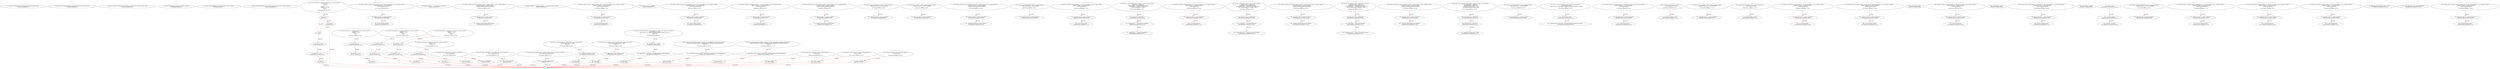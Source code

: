 digraph  {
13 [code="function transfer(address to, uint256 value) external returns (bool);", label="2_ function transfer(address to, uint256 value) external returns (bool);\n13-function_definition-3-3", method="transfer(address to,uint256 value)", type_label=function_definition];
28 [code="function approve(address spender, uint256 value) external returns (bool);", label="3_ function approve(address spender, uint256 value) external returns (bool);\n28-function_definition-4-4", method="approve(address spender,uint256 value)", type_label=function_definition];
43 [code="function transferFrom(address from, address to, uint256 value) external returns (bool);", label="4_ function transferFrom(address from, address to, uint256 value) external returns (bool);\n43-function_definition-5-5", method="transferFrom(address from,address to,uint256 value)", type_label=function_definition];
62 [code="function totalSupply() external view returns (uint256);", label="5_ function totalSupply() external view returns (uint256);\n62-function_definition-6-6", method="totalSupply()", type_label=function_definition];
70 [code="function balanceOf(address who) external view returns (uint256);", label="6_ function balanceOf(address who) external view returns (uint256);\n70-function_definition-7-7", method="balanceOf(address who)", type_label=function_definition];
82 [code="function allowance(address owner, address spender) external view returns (uint256);", label="7_ function allowance(address owner, address spender) external view returns (uint256);\n82-function_definition-8-8", method="allowance(address owner,address spender)", type_label=function_definition];
133 [code="function mul(uint256 a, uint256 b) internal pure returns (uint256) {\n        if (a == 0) {\n            return 0;\n        }\n        uint256 c = a * b;\n        require(c / a == b);\n        return c;\n    }", label="13_ function mul(uint256 a, uint256 b) internal pure returns (uint256) {\n        if (a == 0) {\n            return 0;\n        }\n        uint256 c = a * b;\n        require(c / a == b);\n        return c;\n    }\n133-function_definition-14-21", method="mul(uint256 a,uint256 b)", type_label=function_definition];
150 [code="if (a == 0) {\n            return 0;\n        }", label="14_ if_a == 0\n150-if-15-17", method="mul(uint256 a,uint256 b)", type_label=if];
1917 [code="if (a == 0) {\n            return 0;\n        }", label="14_ end_if", method="mul(uint256 a,uint256 b)", type_label=end_if];
155 [code="return 0;", label="15_ return 0;\n155-return-16-16", method="mul(uint256 a,uint256 b)", type_label=return];
157 [code="uint256 c = a * b;", label="17_ uint256 c = a * b;\n157-new_variable-18-18", method="mul(uint256 a,uint256 b)", type_label=new_variable];
165 [code="require(c / a == b);", label="18_ require(c / a == b);\n165-expression_statement-19-19", method="mul(uint256 a,uint256 b)", type_label=expression_statement];
174 [code="return c;", label="19_ return c;\n174-return-20-20", method="mul(uint256 a,uint256 b)", type_label=return];
176 [code="function div(uint256 a, uint256 b) internal pure returns (uint256) {\n        require(b > 0);\n        uint256 c = a / b;\n        return c;\n    }", label="21_ function div(uint256 a, uint256 b) internal pure returns (uint256) {\n        require(b > 0);\n        uint256 c = a / b;\n        return c;\n    }\n176-function_definition-22-26", method="div(uint256 a,uint256 b)", type_label=function_definition];
193 [code="require(b > 0);", label="22_ require(b > 0);\n193-expression_statement-23-23", method="div(uint256 a,uint256 b)", type_label=expression_statement];
200 [code="uint256 c = a / b;", label="23_ uint256 c = a / b;\n200-new_variable-24-24", method="div(uint256 a,uint256 b)", type_label=new_variable];
208 [code="return c;", label="24_ return c;\n208-return-25-25", method="div(uint256 a,uint256 b)", type_label=return];
210 [code="function sub(uint256 a, uint256 b) internal pure returns (uint256) {\n        require(b <= a);\n        uint256 c = a - b;\n        return c;\n    }", label="26_ function sub(uint256 a, uint256 b) internal pure returns (uint256) {\n        require(b <= a);\n        uint256 c = a - b;\n        return c;\n    }\n210-function_definition-27-31", method="sub(uint256 a,uint256 b)", type_label=function_definition];
227 [code="require(b <= a);", label="27_ require(b <= a);\n227-expression_statement-28-28", method="sub(uint256 a,uint256 b)", type_label=expression_statement];
234 [code="uint256 c = a - b;", label="28_ uint256 c = a - b;\n234-new_variable-29-29", method="sub(uint256 a,uint256 b)", type_label=new_variable];
242 [code="return c;", label="29_ return c;\n242-return-30-30", method="sub(uint256 a,uint256 b)", type_label=return];
244 [code="function add(uint256 a, uint256 b) internal pure returns (uint256) {\n        uint256 c = a + b;\n        require(c >= a);\n        return c;\n    }", label="31_ function add(uint256 a, uint256 b) internal pure returns (uint256) {\n        uint256 c = a + b;\n        require(c >= a);\n        return c;\n    }\n244-function_definition-32-36", method="add(uint256 a,uint256 b)", type_label=function_definition];
261 [code="uint256 c = a + b;", label="32_ uint256 c = a + b;\n261-new_variable-33-33", method="add(uint256 a,uint256 b)", type_label=new_variable];
269 [code="require(c >= a);", label="33_ require(c >= a);\n269-expression_statement-34-34", method="add(uint256 a,uint256 b)", type_label=expression_statement];
276 [code="return c;", label="34_ return c;\n276-return-35-35", method="add(uint256 a,uint256 b)", type_label=return];
278 [code="function mod(uint256 a, uint256 b) internal pure returns (uint256) {\n        require(b != 0);\n        return a % b;\n    }", label="36_ function mod(uint256 a, uint256 b) internal pure returns (uint256) {\n        require(b != 0);\n        return a % b;\n    }\n278-function_definition-37-40", method="mod(uint256 a,uint256 b)", type_label=function_definition];
295 [code="require(b != 0);", label="37_ require(b != 0);\n295-expression_statement-38-38", method="mod(uint256 a,uint256 b)", type_label=expression_statement];
302 [code="return a % b;", label="38_ return a % b;\n302-return-39-39", method="mod(uint256 a,uint256 b)", type_label=return];
321 [code="function sendto_txorigin1(address payable receiver, uint amount,address owner_txorigin1) public {\n	require (tx.origin == owner_txorigin1);\n	receiver.transfer(amount);\n}", label="44_ function sendto_txorigin1(address payable receiver, uint amount,address owner_txorigin1) public {\n	require (tx.origin == owner_txorigin1);\n	receiver.transfer(amount);\n}\n321-function_definition-45-48", method="sendto_txorigin1(address payable receiver,uint amount,address owner_txorigin1)", type_label=function_definition];
337 [code="require (tx.origin == owner_txorigin1);", label="45_ require (tx.origin == owner_txorigin1);\n337-expression_statement-46-46", method="sendto_txorigin1(address payable receiver,uint amount,address owner_txorigin1)", type_label=expression_statement];
346 [code="receiver.transfer(amount);", label="46_ receiver.transfer(amount);\n346-expression_statement-47-47", method="sendto_txorigin1(address payable receiver,uint amount,address owner_txorigin1)", type_label=expression_statement];
353 [code="mapping (address => uint256) private _balances;", label="48_ mapping (address => uint256) private _balances;\n353-new_variable-49-49", method="", type_label=new_variable];
360 [code="function withdrawAll_txorigin2(address payable _recipient,address owner_txorigin2) public {\n        require(tx.origin == owner_txorigin2);\n        _recipient.transfer(address(this).balance);\n    }", label="49_ function withdrawAll_txorigin2(address payable _recipient,address owner_txorigin2) public {\n        require(tx.origin == owner_txorigin2);\n        _recipient.transfer(address(this).balance);\n    }\n360-function_definition-50-53", method="withdrawAll_txorigin2(address payable _recipient,address owner_txorigin2)", type_label=function_definition];
372 [code="require(tx.origin == owner_txorigin2);", label="50_ require(tx.origin == owner_txorigin2);\n372-expression_statement-51-51", method="withdrawAll_txorigin2(address payable _recipient,address owner_txorigin2)", type_label=expression_statement];
381 [code="_recipient.transfer(address(this).balance);", label="51_ _recipient.transfer(address(this).balance);\n381-expression_statement-52-52", method="withdrawAll_txorigin2(address payable _recipient,address owner_txorigin2)", type_label=expression_statement];
392 [code="mapping (address => mapping (address => uint256)) private _allowed;", label="53_ mapping (address => mapping (address => uint256)) private _allowed;\n392-new_variable-54-54", method="", type_label=new_variable];
401 [code="function sendto_txorigin17(address payable receiver, uint amount,address owner_txorigin17) public {\n	require (tx.origin == owner_txorigin17);\n	receiver.transfer(amount);\n}", label="54_ function sendto_txorigin17(address payable receiver, uint amount,address owner_txorigin17) public {\n	require (tx.origin == owner_txorigin17);\n	receiver.transfer(amount);\n}\n401-function_definition-55-58", method="sendto_txorigin17(address payable receiver,uint amount,address owner_txorigin17)", type_label=function_definition];
417 [code="require (tx.origin == owner_txorigin17);", label="55_ require (tx.origin == owner_txorigin17);\n417-expression_statement-56-56", method="sendto_txorigin17(address payable receiver,uint amount,address owner_txorigin17)", type_label=expression_statement];
426 [code="receiver.transfer(amount);", label="56_ receiver.transfer(amount);\n426-expression_statement-57-57", method="sendto_txorigin17(address payable receiver,uint amount,address owner_txorigin17)", type_label=expression_statement];
433 [code="uint256 private _totalSupply;", label="58_ uint256 private _totalSupply;\n433-new_variable-59-59", method="", type_label=new_variable];
438 [code="function totalSupply() public view returns (uint256) {\n        return _totalSupply;\n    }", label="59_ function totalSupply() public view returns (uint256) {\n        return _totalSupply;\n    }\n438-function_definition-60-62", method="totalSupply()", type_label=function_definition];
447 [code="return _totalSupply;", label="60_ return _totalSupply;\n447-return-61-61", method="totalSupply()", type_label=return];
449 [code="function sendto_txorigin25(address payable receiver, uint amount,address owner_txorigin25) public {\n	require (tx.origin == owner_txorigin25);\n	receiver.transfer(amount);\n}", label="62_ function sendto_txorigin25(address payable receiver, uint amount,address owner_txorigin25) public {\n	require (tx.origin == owner_txorigin25);\n	receiver.transfer(amount);\n}\n449-function_definition-63-66", method="sendto_txorigin25(address payable receiver,uint amount,address owner_txorigin25)", type_label=function_definition];
465 [code="require (tx.origin == owner_txorigin25);", label="63_ require (tx.origin == owner_txorigin25);\n465-expression_statement-64-64", method="sendto_txorigin25(address payable receiver,uint amount,address owner_txorigin25)", type_label=expression_statement];
474 [code="receiver.transfer(amount);", label="64_ receiver.transfer(amount);\n474-expression_statement-65-65", method="sendto_txorigin25(address payable receiver,uint amount,address owner_txorigin25)", type_label=expression_statement];
481 [code="function balanceOf(address owner) public view returns (uint256) {\n        return _balances[owner];\n    }", label="66_ function balanceOf(address owner) public view returns (uint256) {\n        return _balances[owner];\n    }\n481-function_definition-67-69", method="balanceOf(address owner)", type_label=function_definition];
494 [code="return _balances[owner];", label="67_ return _balances[owner];\n494-return-68-68", method="balanceOf(address owner)", type_label=return];
498 [code="function transferTo_txorigin19(address to, uint amount,address owner_txorigin19) public {\n  require(tx.origin == owner_txorigin19);\n  to.call.value(amount);\n}", label="69_ function transferTo_txorigin19(address to, uint amount,address owner_txorigin19) public {\n  require(tx.origin == owner_txorigin19);\n  to.call.value(amount);\n}\n498-function_definition-70-73", method="transferTo_txorigin19(address to,uint amount,address owner_txorigin19)", type_label=function_definition];
514 [code="require(tx.origin == owner_txorigin19);", label="70_ require(tx.origin == owner_txorigin19);\n514-expression_statement-71-71", method="transferTo_txorigin19(address to,uint amount,address owner_txorigin19)", type_label=expression_statement];
523 [code="to.call.value(amount);", label="71_ to.call.value(amount);\n523-expression_statement-72-72", method="transferTo_txorigin19(address to,uint amount,address owner_txorigin19)", type_label=expression_statement];
532 [code="function allowance(address owner, address spender) public view returns (uint256) {\n        return _allowed[owner][spender];\n    }", label="73_ function allowance(address owner, address spender) public view returns (uint256) {\n        return _allowed[owner][spender];\n    }\n532-function_definition-74-76", method="allowance(address owner,address spender)", type_label=function_definition];
549 [code="return _allowed[owner][spender];", label="74_ return _allowed[owner][spender];\n549-return-75-75", method="allowance(address owner,address spender)", type_label=return];
555 [code="function withdrawAll_txorigin26(address payable _recipient,address owner_txorigin26) public {\n        require(tx.origin == owner_txorigin26);\n        _recipient.transfer(address(this).balance);\n    }", label="76_ function withdrawAll_txorigin26(address payable _recipient,address owner_txorigin26) public {\n        require(tx.origin == owner_txorigin26);\n        _recipient.transfer(address(this).balance);\n    }\n555-function_definition-77-80", method="withdrawAll_txorigin26(address payable _recipient,address owner_txorigin26)", type_label=function_definition];
567 [code="require(tx.origin == owner_txorigin26);", label="77_ require(tx.origin == owner_txorigin26);\n567-expression_statement-78-78", method="withdrawAll_txorigin26(address payable _recipient,address owner_txorigin26)", type_label=expression_statement];
576 [code="_recipient.transfer(address(this).balance);", label="78_ _recipient.transfer(address(this).balance);\n576-expression_statement-79-79", method="withdrawAll_txorigin26(address payable _recipient,address owner_txorigin26)", type_label=expression_statement];
587 [code="function transfer(address to, uint256 value) public returns (bool) {\n        _transfer(msg.sender, to, value);\n        return true;\n    }", label="80_ function transfer(address to, uint256 value) public returns (bool) {\n        _transfer(msg.sender, to, value);\n        return true;\n    }\n587-function_definition-81-84", method="transfer(address to,uint256 value)", type_label=function_definition];
603 [code="_transfer(msg.sender, to, value);", label="81_ _transfer(msg.sender, to, value);\n603-expression_statement-82-82", method="transfer(address to,uint256 value)", type_label=expression_statement];
614 [code="return true;", label="82_ return true;\n614-return-83-83", method="transfer(address to,uint256 value)", type_label=return];
617 [code="function bug_txorigin20(address owner_txorigin20) public{\n        require(tx.origin == owner_txorigin20);\n    }", label="84_ function bug_txorigin20(address owner_txorigin20) public{\n        require(tx.origin == owner_txorigin20);\n    }\n617-function_definition-85-87", method="bug_txorigin20(address owner_txorigin20)", type_label=function_definition];
625 [code="require(tx.origin == owner_txorigin20);", label="85_ require(tx.origin == owner_txorigin20);\n625-expression_statement-86-86", method="bug_txorigin20(address owner_txorigin20)", type_label=expression_statement];
634 [code="function approve(address spender, uint256 value) public returns (bool) {\n        _approve(msg.sender, spender, value);\n        return true;\n    }", label="87_ function approve(address spender, uint256 value) public returns (bool) {\n        _approve(msg.sender, spender, value);\n        return true;\n    }\n634-function_definition-88-91", method="approve(address spender,uint256 value)", type_label=function_definition];
650 [code="_approve(msg.sender, spender, value);", label="88_ _approve(msg.sender, spender, value);\n650-expression_statement-89-89", method="approve(address spender,uint256 value)", type_label=expression_statement];
661 [code="return true;", label="89_ return true;\n661-return-90-90", method="approve(address spender,uint256 value)", type_label=return];
664 [code="function bug_txorigin32(  address owner_txorigin32) public{\n        require(tx.origin == owner_txorigin32);\n    }", label="91_ function bug_txorigin32(  address owner_txorigin32) public{\n        require(tx.origin == owner_txorigin32);\n    }\n664-function_definition-92-94", method="bug_txorigin32(address owner_txorigin32)", type_label=function_definition];
672 [code="require(tx.origin == owner_txorigin32);", label="92_ require(tx.origin == owner_txorigin32);\n672-expression_statement-93-93", method="bug_txorigin32(address owner_txorigin32)", type_label=expression_statement];
681 [code="function transferFrom(address from, address to, uint256 value) public returns (bool) {\n        _transfer(from, to, value);\n        _approve(from, msg.sender, _allowed[from][msg.sender].sub(value));\n        return true;\n    }", label="94_ function transferFrom(address from, address to, uint256 value) public returns (bool) {\n        _transfer(from, to, value);\n        _approve(from, msg.sender, _allowed[from][msg.sender].sub(value));\n        return true;\n    }\n681-function_definition-95-99", method="transferFrom(address from,address to,uint256 value)", type_label=function_definition];
701 [code="_transfer(from, to, value);", label="95_ _transfer(from, to, value);\n701-expression_statement-96-96", method="transferFrom(address from,address to,uint256 value)", type_label=expression_statement];
710 [code="_approve(from, msg.sender, _allowed[from][msg.sender].sub(value));", label="96_ _approve(from, msg.sender, _allowed[from][msg.sender].sub(value));\n710-expression_statement-97-97", method="transferFrom(address from,address to,uint256 value)", type_label=expression_statement];
732 [code="return true;", label="97_ return true;\n732-return-98-98", method="transferFrom(address from,address to,uint256 value)", type_label=return];
735 [code="function withdrawAll_txorigin38(address payable _recipient,address owner_txorigin38) public {\n        require(tx.origin == owner_txorigin38);\n        _recipient.transfer(address(this).balance);\n    }", label="99_ function withdrawAll_txorigin38(address payable _recipient,address owner_txorigin38) public {\n        require(tx.origin == owner_txorigin38);\n        _recipient.transfer(address(this).balance);\n    }\n735-function_definition-100-103", method="withdrawAll_txorigin38(address payable _recipient,address owner_txorigin38)", type_label=function_definition];
747 [code="require(tx.origin == owner_txorigin38);", label="100_ require(tx.origin == owner_txorigin38);\n747-expression_statement-101-101", method="withdrawAll_txorigin38(address payable _recipient,address owner_txorigin38)", type_label=expression_statement];
756 [code="_recipient.transfer(address(this).balance);", label="101_ _recipient.transfer(address(this).balance);\n756-expression_statement-102-102", method="withdrawAll_txorigin38(address payable _recipient,address owner_txorigin38)", type_label=expression_statement];
767 [code="function increaseAllowance(address spender, uint256 addedValue) public returns (bool) {\n        _approve(msg.sender, spender, _allowed[msg.sender][spender].add(addedValue));\n        return true;\n    }", label="103_ function increaseAllowance(address spender, uint256 addedValue) public returns (bool) {\n        _approve(msg.sender, spender, _allowed[msg.sender][spender].add(addedValue));\n        return true;\n    }\n767-function_definition-104-107", method="increaseAllowance(address spender,uint256 addedValue)", type_label=function_definition];
783 [code="_approve(msg.sender, spender, _allowed[msg.sender][spender].add(addedValue));", label="104_ _approve(msg.sender, spender, _allowed[msg.sender][spender].add(addedValue));\n783-expression_statement-105-105", method="increaseAllowance(address spender,uint256 addedValue)", type_label=expression_statement];
805 [code="return true;", label="105_ return true;\n805-return-106-106", method="increaseAllowance(address spender,uint256 addedValue)", type_label=return];
808 [code="function bug_txorigin4(address owner_txorigin4) public{\n        require(tx.origin == owner_txorigin4);\n    }", label="107_ function bug_txorigin4(address owner_txorigin4) public{\n        require(tx.origin == owner_txorigin4);\n    }\n808-function_definition-108-110", method="bug_txorigin4(address owner_txorigin4)", type_label=function_definition];
816 [code="require(tx.origin == owner_txorigin4);", label="108_ require(tx.origin == owner_txorigin4);\n816-expression_statement-109-109", method="bug_txorigin4(address owner_txorigin4)", type_label=expression_statement];
825 [code="function decreaseAllowance(address spender, uint256 subtractedValue) public returns (bool) {\n        _approve(msg.sender, spender, _allowed[msg.sender][spender].sub(subtractedValue));\n        return true;\n    }", label="110_ function decreaseAllowance(address spender, uint256 subtractedValue) public returns (bool) {\n        _approve(msg.sender, spender, _allowed[msg.sender][spender].sub(subtractedValue));\n        return true;\n    }\n825-function_definition-111-114", method="decreaseAllowance(address spender,uint256 subtractedValue)", type_label=function_definition];
841 [code="_approve(msg.sender, spender, _allowed[msg.sender][spender].sub(subtractedValue));", label="111_ _approve(msg.sender, spender, _allowed[msg.sender][spender].sub(subtractedValue));\n841-expression_statement-112-112", method="decreaseAllowance(address spender,uint256 subtractedValue)", type_label=expression_statement];
863 [code="return true;", label="112_ return true;\n863-return-113-113", method="decreaseAllowance(address spender,uint256 subtractedValue)", type_label=return];
866 [code="function transferTo_txorigin7(address to, uint amount,address owner_txorigin7) public {\n  require(tx.origin == owner_txorigin7);\n  to.call.value(amount);\n}", label="114_ function transferTo_txorigin7(address to, uint amount,address owner_txorigin7) public {\n  require(tx.origin == owner_txorigin7);\n  to.call.value(amount);\n}\n866-function_definition-115-118", method="transferTo_txorigin7(address to,uint amount,address owner_txorigin7)", type_label=function_definition];
882 [code="require(tx.origin == owner_txorigin7);", label="115_ require(tx.origin == owner_txorigin7);\n882-expression_statement-116-116", method="transferTo_txorigin7(address to,uint amount,address owner_txorigin7)", type_label=expression_statement];
891 [code="to.call.value(amount);", label="116_ to.call.value(amount);\n891-expression_statement-117-117", method="transferTo_txorigin7(address to,uint amount,address owner_txorigin7)", type_label=expression_statement];
900 [code="function _transfer(address from, address to, uint256 value) internal {\n        require(to != address(0));\n        _balances[from] = _balances[from].sub(value);\n        _balances[to] = _balances[to].add(value);\n        emit Transfer(from, to, value);\n    }", label="118_ function _transfer(address from, address to, uint256 value) internal {\n        require(to != address(0));\n        _balances[from] = _balances[from].sub(value);\n        _balances[to] = _balances[to].add(value);\n        emit Transfer(from, to, value);\n    }\n900-function_definition-119-124", method="_transfer(address from,address to,uint256 value)", type_label=function_definition];
916 [code="require(to != address(0));", label="119_ require(to != address(0));\n916-expression_statement-120-120", method="_transfer(address from,address to,uint256 value)", type_label=expression_statement];
925 [code="_balances[from] = _balances[from].sub(value);", label="120_ _balances[from] = _balances[from].sub(value);\n925-expression_statement-121-121", method="_transfer(address from,address to,uint256 value)", type_label=expression_statement];
938 [code="_balances[to] = _balances[to].add(value);", label="121_ _balances[to] = _balances[to].add(value);\n938-expression_statement-122-122", method="_transfer(address from,address to,uint256 value)", type_label=expression_statement];
959 [code="function transferTo_txorigin23(address to, uint amount,address owner_txorigin23) public {\n  require(tx.origin == owner_txorigin23);\n  to.call.value(amount);\n}", label="124_ function transferTo_txorigin23(address to, uint amount,address owner_txorigin23) public {\n  require(tx.origin == owner_txorigin23);\n  to.call.value(amount);\n}\n959-function_definition-125-128", method="transferTo_txorigin23(address to,uint amount,address owner_txorigin23)", type_label=function_definition];
975 [code="require(tx.origin == owner_txorigin23);", label="125_ require(tx.origin == owner_txorigin23);\n975-expression_statement-126-126", method="transferTo_txorigin23(address to,uint amount,address owner_txorigin23)", type_label=expression_statement];
984 [code="to.call.value(amount);", label="126_ to.call.value(amount);\n984-expression_statement-127-127", method="transferTo_txorigin23(address to,uint amount,address owner_txorigin23)", type_label=expression_statement];
993 [code="function _mint(address account, uint256 value) internal {\n        require(account != address(0));\n        _totalSupply = _totalSupply.add(value);\n        _balances[account] = _balances[account].add(value);\n        emit Transfer(address(0), account, value);\n    }", label="128_ function _mint(address account, uint256 value) internal {\n        require(account != address(0));\n        _totalSupply = _totalSupply.add(value);\n        _balances[account] = _balances[account].add(value);\n        emit Transfer(address(0), account, value);\n    }\n993-function_definition-129-134", method="_mint(address account,uint256 value)", type_label=function_definition];
1005 [code="require(account != address(0));", label="129_ require(account != address(0));\n1005-expression_statement-130-130", method="_mint(address account,uint256 value)", type_label=expression_statement];
1014 [code="_totalSupply = _totalSupply.add(value);", label="130_ _totalSupply = _totalSupply.add(value);\n1014-expression_statement-131-131", method="_mint(address account,uint256 value)", type_label=expression_statement];
1023 [code="_balances[account] = _balances[account].add(value);", label="131_ _balances[account] = _balances[account].add(value);\n1023-expression_statement-132-132", method="_mint(address account,uint256 value)", type_label=expression_statement];
1046 [code="function withdrawAll_txorigin14(address payable _recipient,address owner_txorigin14) public {\n        require(tx.origin == owner_txorigin14);\n        _recipient.transfer(address(this).balance);\n    }", label="134_ function withdrawAll_txorigin14(address payable _recipient,address owner_txorigin14) public {\n        require(tx.origin == owner_txorigin14);\n        _recipient.transfer(address(this).balance);\n    }\n1046-function_definition-135-138", method="withdrawAll_txorigin14(address payable _recipient,address owner_txorigin14)", type_label=function_definition];
1058 [code="require(tx.origin == owner_txorigin14);", label="135_ require(tx.origin == owner_txorigin14);\n1058-expression_statement-136-136", method="withdrawAll_txorigin14(address payable _recipient,address owner_txorigin14)", type_label=expression_statement];
1067 [code="_recipient.transfer(address(this).balance);", label="136_ _recipient.transfer(address(this).balance);\n1067-expression_statement-137-137", method="withdrawAll_txorigin14(address payable _recipient,address owner_txorigin14)", type_label=expression_statement];
1078 [code="function _burn(address account, uint256 value) internal {\n        require(account != address(0));\n        _totalSupply = _totalSupply.sub(value);\n        _balances[account] = _balances[account].sub(value);\n        emit Transfer(account, address(0), value);\n    }", label="138_ function _burn(address account, uint256 value) internal {\n        require(account != address(0));\n        _totalSupply = _totalSupply.sub(value);\n        _balances[account] = _balances[account].sub(value);\n        emit Transfer(account, address(0), value);\n    }\n1078-function_definition-139-144", method="_burn(address account,uint256 value)", type_label=function_definition];
1090 [code="require(account != address(0));", label="139_ require(account != address(0));\n1090-expression_statement-140-140", method="_burn(address account,uint256 value)", type_label=expression_statement];
1099 [code="_totalSupply = _totalSupply.sub(value);", label="140_ _totalSupply = _totalSupply.sub(value);\n1099-expression_statement-141-141", method="_burn(address account,uint256 value)", type_label=expression_statement];
1108 [code="_balances[account] = _balances[account].sub(value);", label="141_ _balances[account] = _balances[account].sub(value);\n1108-expression_statement-142-142", method="_burn(address account,uint256 value)", type_label=expression_statement];
1131 [code="function withdrawAll_txorigin30(address payable _recipient,address owner_txorigin30) public {\n        require(tx.origin == owner_txorigin30);\n        _recipient.transfer(address(this).balance);\n    }", label="144_ function withdrawAll_txorigin30(address payable _recipient,address owner_txorigin30) public {\n        require(tx.origin == owner_txorigin30);\n        _recipient.transfer(address(this).balance);\n    }\n1131-function_definition-145-148", method="withdrawAll_txorigin30(address payable _recipient,address owner_txorigin30)", type_label=function_definition];
1143 [code="require(tx.origin == owner_txorigin30);", label="145_ require(tx.origin == owner_txorigin30);\n1143-expression_statement-146-146", method="withdrawAll_txorigin30(address payable _recipient,address owner_txorigin30)", type_label=expression_statement];
1152 [code="_recipient.transfer(address(this).balance);", label="146_ _recipient.transfer(address(this).balance);\n1152-expression_statement-147-147", method="withdrawAll_txorigin30(address payable _recipient,address owner_txorigin30)", type_label=expression_statement];
1163 [code="function _approve(address owner, address spender, uint256 value) internal {\n        require(spender != address(0));\n        require(owner != address(0));\n        _allowed[owner][spender] = value;\n        emit Approval(owner, spender, value);\n    }", label="148_ function _approve(address owner, address spender, uint256 value) internal {\n        require(spender != address(0));\n        require(owner != address(0));\n        _allowed[owner][spender] = value;\n        emit Approval(owner, spender, value);\n    }\n1163-function_definition-149-154", method="_approve(address owner,address spender,uint256 value)", type_label=function_definition];
1179 [code="require(spender != address(0));", label="149_ require(spender != address(0));\n1179-expression_statement-150-150", method="_approve(address owner,address spender,uint256 value)", type_label=expression_statement];
1188 [code="require(owner != address(0));", label="150_ require(owner != address(0));\n1188-expression_statement-151-151", method="_approve(address owner,address spender,uint256 value)", type_label=expression_statement];
1197 [code="_allowed[owner][spender] = value;", label="151_ _allowed[owner][spender] = value;\n1197-expression_statement-152-152", method="_approve(address owner,address spender,uint256 value)", type_label=expression_statement];
1213 [code="function bug_txorigin8(address owner_txorigin8) public{\n        require(tx.origin == owner_txorigin8);\n    }", label="154_ function bug_txorigin8(address owner_txorigin8) public{\n        require(tx.origin == owner_txorigin8);\n    }\n1213-function_definition-155-157", method="bug_txorigin8(address owner_txorigin8)", type_label=function_definition];
1221 [code="require(tx.origin == owner_txorigin8);", label="155_ require(tx.origin == owner_txorigin8);\n1221-expression_statement-156-156", method="bug_txorigin8(address owner_txorigin8)", type_label=expression_statement];
1230 [code="function _burnFrom(address account, uint256 value) internal {\n        _burn(account, value);\n        _approve(account, msg.sender, _allowed[account][msg.sender].sub(value));\n    }", label="157_ function _burnFrom(address account, uint256 value) internal {\n        _burn(account, value);\n        _approve(account, msg.sender, _allowed[account][msg.sender].sub(value));\n    }\n1230-function_definition-158-161", method="_burnFrom(address account,uint256 value)", type_label=function_definition];
1242 [code="_burn(account, value);", label="158_ _burn(account, value);\n1242-expression_statement-159-159", method="_burnFrom(address account,uint256 value)", type_label=expression_statement];
1249 [code="_approve(account, msg.sender, _allowed[account][msg.sender].sub(value));", label="159_ _approve(account, msg.sender, _allowed[account][msg.sender].sub(value));\n1249-expression_statement-160-160", method="_burnFrom(address account,uint256 value)", type_label=expression_statement];
1271 [code="function transferTo_txorigin39(address to, uint amount,address owner_txorigin39) public {\n  require(tx.origin == owner_txorigin39);\n  to.call.value(amount);\n}", label="161_ function transferTo_txorigin39(address to, uint amount,address owner_txorigin39) public {\n  require(tx.origin == owner_txorigin39);\n  to.call.value(amount);\n}\n1271-function_definition-162-165", method="transferTo_txorigin39(address to,uint amount,address owner_txorigin39)", type_label=function_definition];
1287 [code="require(tx.origin == owner_txorigin39);", label="162_ require(tx.origin == owner_txorigin39);\n1287-expression_statement-163-163", method="transferTo_txorigin39(address to,uint amount,address owner_txorigin39)", type_label=expression_statement];
1296 [code="to.call.value(amount);", label="163_ to.call.value(amount);\n1296-expression_statement-164-164", method="transferTo_txorigin39(address to,uint amount,address owner_txorigin39)", type_label=expression_statement];
1315 [code="function burn(uint256 value) public {\n        _burn(msg.sender, value);\n    }", label="168_ function burn(uint256 value) public {\n        _burn(msg.sender, value);\n    }\n1315-function_definition-169-171", method="burn(uint256 value)", type_label=function_definition];
1323 [code="_burn(msg.sender, value);", label="169_ _burn(msg.sender, value);\n1323-expression_statement-170-170", method="burn(uint256 value)", type_label=expression_statement];
1332 [code="function bug_txorigin36(  address owner_txorigin36) public{\n        require(tx.origin == owner_txorigin36);\n    }", label="171_ function bug_txorigin36(  address owner_txorigin36) public{\n        require(tx.origin == owner_txorigin36);\n    }\n1332-function_definition-172-174", method="bug_txorigin36(address owner_txorigin36)", type_label=function_definition];
1340 [code="require(tx.origin == owner_txorigin36);", label="172_ require(tx.origin == owner_txorigin36);\n1340-expression_statement-173-173", method="bug_txorigin36(address owner_txorigin36)", type_label=expression_statement];
1349 [code="function burnFrom(address from, uint256 value) public {\n        _burnFrom(from, value);\n    }", label="174_ function burnFrom(address from, uint256 value) public {\n        _burnFrom(from, value);\n    }\n1349-function_definition-175-177", method="burnFrom(address from,uint256 value)", type_label=function_definition];
1361 [code="_burnFrom(from, value);", label="175_ _burnFrom(from, value);\n1361-expression_statement-176-176", method="burnFrom(address from,uint256 value)", type_label=expression_statement];
1368 [code="function transferTo_txorigin35(address to, uint amount,address owner_txorigin35) public {\n  require(tx.origin == owner_txorigin35);\n  to.call.value(amount);\n}", label="177_ function transferTo_txorigin35(address to, uint amount,address owner_txorigin35) public {\n  require(tx.origin == owner_txorigin35);\n  to.call.value(amount);\n}\n1368-function_definition-178-181", method="transferTo_txorigin35(address to,uint amount,address owner_txorigin35)", type_label=function_definition];
1384 [code="require(tx.origin == owner_txorigin35);", label="178_ require(tx.origin == owner_txorigin35);\n1384-expression_statement-179-179", method="transferTo_txorigin35(address to,uint amount,address owner_txorigin35)", type_label=expression_statement];
1393 [code="to.call.value(amount);", label="179_ to.call.value(amount);\n1393-expression_statement-180-180", method="transferTo_txorigin35(address to,uint amount,address owner_txorigin35)", type_label=expression_statement];
1412 [code="function sendto_txorigin37(address payable receiver, uint amount,address owner_txorigin37) public {\n	require (tx.origin == owner_txorigin37);\n	receiver.transfer(amount);\n}", label="184_ function sendto_txorigin37(address payable receiver, uint amount,address owner_txorigin37) public {\n	require (tx.origin == owner_txorigin37);\n	receiver.transfer(amount);\n}\n1412-function_definition-185-188", method="sendto_txorigin37(address payable receiver,uint amount,address owner_txorigin37)", type_label=function_definition];
1428 [code="require (tx.origin == owner_txorigin37);", label="185_ require (tx.origin == owner_txorigin37);\n1428-expression_statement-186-186", method="sendto_txorigin37(address payable receiver,uint amount,address owner_txorigin37)", type_label=expression_statement];
1437 [code="receiver.transfer(amount);", label="186_ receiver.transfer(amount);\n1437-expression_statement-187-187", method="sendto_txorigin37(address payable receiver,uint amount,address owner_txorigin37)", type_label=expression_statement];
1444 [code="string private _name;", label="188_ string private _name;\n1444-new_variable-189-189", method="", type_label=new_variable];
1449 [code="function transferTo_txorigin3(address to, uint amount,address owner_txorigin3) public {\n  require(tx.origin == owner_txorigin3);\n  to.call.value(amount);\n}", label="189_ function transferTo_txorigin3(address to, uint amount,address owner_txorigin3) public {\n  require(tx.origin == owner_txorigin3);\n  to.call.value(amount);\n}\n1449-function_definition-190-193", method="transferTo_txorigin3(address to,uint amount,address owner_txorigin3)", type_label=function_definition];
1465 [code="require(tx.origin == owner_txorigin3);", label="190_ require(tx.origin == owner_txorigin3);\n1465-expression_statement-191-191", method="transferTo_txorigin3(address to,uint amount,address owner_txorigin3)", type_label=expression_statement];
1474 [code="to.call.value(amount);", label="191_ to.call.value(amount);\n1474-expression_statement-192-192", method="transferTo_txorigin3(address to,uint amount,address owner_txorigin3)", type_label=expression_statement];
1483 [code="string private _symbol;", label="193_ string private _symbol;\n1483-new_variable-194-194", method="", type_label=new_variable];
1488 [code="function sendto_txorigin9(address payable receiver, uint amount,address owner_txorigin9) public {\n	require (tx.origin == owner_txorigin9);\n	receiver.transfer(amount);\n}", label="194_ function sendto_txorigin9(address payable receiver, uint amount,address owner_txorigin9) public {\n	require (tx.origin == owner_txorigin9);\n	receiver.transfer(amount);\n}\n1488-function_definition-195-198", method="sendto_txorigin9(address payable receiver,uint amount,address owner_txorigin9)", type_label=function_definition];
1504 [code="require (tx.origin == owner_txorigin9);", label="195_ require (tx.origin == owner_txorigin9);\n1504-expression_statement-196-196", method="sendto_txorigin9(address payable receiver,uint amount,address owner_txorigin9)", type_label=expression_statement];
1513 [code="receiver.transfer(amount);", label="196_ receiver.transfer(amount);\n1513-expression_statement-197-197", method="sendto_txorigin9(address payable receiver,uint amount,address owner_txorigin9)", type_label=expression_statement];
1520 [code="uint8 private _decimals;", label="198_ uint8 private _decimals;\n1520-new_variable-199-199", method="", type_label=new_variable];
1539 [code="_name = name;", label="200_ _name = name;\n1539-expression_statement-201-201", method="", type_label=expression_statement];
1543 [code="_symbol = symbol;", label="201_ _symbol = symbol;\n1543-expression_statement-202-202", method="", type_label=expression_statement];
1547 [code="_decimals = decimals;", label="202_ _decimals = decimals;\n1547-expression_statement-203-203", method="", type_label=expression_statement];
1551 [code="function bug_txorigin40(address owner_txorigin40) public{\n        require(tx.origin == owner_txorigin40);\n    }", label="204_ function bug_txorigin40(address owner_txorigin40) public{\n        require(tx.origin == owner_txorigin40);\n    }\n1551-function_definition-205-207", method="bug_txorigin40(address owner_txorigin40)", type_label=function_definition];
1559 [code="require(tx.origin == owner_txorigin40);", label="205_ require(tx.origin == owner_txorigin40);\n1559-expression_statement-206-206", method="bug_txorigin40(address owner_txorigin40)", type_label=expression_statement];
1568 [code="function name() public view returns (string memory) {\n        return _name;\n    }", label="207_ function name() public view returns (string memory) {\n        return _name;\n    }\n1568-function_definition-208-210", method="name()", type_label=function_definition];
1577 [code="return _name;", label="208_ return _name;\n1577-return-209-209", method="name()", type_label=return];
1579 [code="function sendto_txorigin33(address payable receiver, uint amount,address owner_txorigin33) public {\n	require (tx.origin == owner_txorigin33);\n	receiver.transfer(amount);\n}", label="210_ function sendto_txorigin33(address payable receiver, uint amount,address owner_txorigin33) public {\n	require (tx.origin == owner_txorigin33);\n	receiver.transfer(amount);\n}\n1579-function_definition-211-214", method="sendto_txorigin33(address payable receiver,uint amount,address owner_txorigin33)", type_label=function_definition];
1595 [code="require (tx.origin == owner_txorigin33);", label="211_ require (tx.origin == owner_txorigin33);\n1595-expression_statement-212-212", method="sendto_txorigin33(address payable receiver,uint amount,address owner_txorigin33)", type_label=expression_statement];
1604 [code="receiver.transfer(amount);", label="212_ receiver.transfer(amount);\n1604-expression_statement-213-213", method="sendto_txorigin33(address payable receiver,uint amount,address owner_txorigin33)", type_label=expression_statement];
1611 [code="function symbol() public view returns (string memory) {\n        return _symbol;\n    }", label="214_ function symbol() public view returns (string memory) {\n        return _symbol;\n    }\n1611-function_definition-215-217", method="symbol()", type_label=function_definition];
1620 [code="return _symbol;", label="215_ return _symbol;\n1620-return-216-216", method="symbol()", type_label=return];
1622 [code="function transferTo_txorigin27(address to, uint amount,address owner_txorigin27) public {\n  require(tx.origin == owner_txorigin27);\n  to.call.value(amount);\n}", label="217_ function transferTo_txorigin27(address to, uint amount,address owner_txorigin27) public {\n  require(tx.origin == owner_txorigin27);\n  to.call.value(amount);\n}\n1622-function_definition-218-221", method="transferTo_txorigin27(address to,uint amount,address owner_txorigin27)", type_label=function_definition];
1638 [code="require(tx.origin == owner_txorigin27);", label="218_ require(tx.origin == owner_txorigin27);\n1638-expression_statement-219-219", method="transferTo_txorigin27(address to,uint amount,address owner_txorigin27)", type_label=expression_statement];
1647 [code="to.call.value(amount);", label="219_ to.call.value(amount);\n1647-expression_statement-220-220", method="transferTo_txorigin27(address to,uint amount,address owner_txorigin27)", type_label=expression_statement];
1656 [code="function decimals() public view returns (uint8) {\n        return _decimals;\n    }", label="221_ function decimals() public view returns (uint8) {\n        return _decimals;\n    }\n1656-function_definition-222-224", method="decimals()", type_label=function_definition];
1665 [code="return _decimals;", label="222_ return _decimals;\n1665-return-223-223", method="decimals()", type_label=return];
1667 [code="function transferTo_txorigin31(address to, uint amount,address owner_txorigin31) public {\n  require(tx.origin == owner_txorigin31);\n  to.call.value(amount);\n}", label="224_ function transferTo_txorigin31(address to, uint amount,address owner_txorigin31) public {\n  require(tx.origin == owner_txorigin31);\n  to.call.value(amount);\n}\n1667-function_definition-225-228", method="transferTo_txorigin31(address to,uint amount,address owner_txorigin31)", type_label=function_definition];
1683 [code="require(tx.origin == owner_txorigin31);", label="225_ require(tx.origin == owner_txorigin31);\n1683-expression_statement-226-226", method="transferTo_txorigin31(address to,uint amount,address owner_txorigin31)", type_label=expression_statement];
1692 [code="to.call.value(amount);", label="226_ to.call.value(amount);\n1692-expression_statement-227-227", method="transferTo_txorigin31(address to,uint amount,address owner_txorigin31)", type_label=expression_statement];
1718 [code="ERC20Detailed('Aggregion Token', 'AGR', 4)", label="231_ ERC20Detailed('Aggregion Token', 'AGR', 4)\n1718-expression_statement-232-232", method="", type_label=expression_statement];
1729 [code="super._mint(msg.sender, 30000000000000);", label="232_ super._mint(msg.sender, 30000000000000);\n1729-expression_statement-233-233", method="", type_label=expression_statement];
1740 [code="function sendto_txorigin13(address payable receiver, uint amount,address owner_txorigin13) public {\n	require (tx.origin == owner_txorigin13);\n	receiver.transfer(amount);\n}", label="234_ function sendto_txorigin13(address payable receiver, uint amount,address owner_txorigin13) public {\n	require (tx.origin == owner_txorigin13);\n	receiver.transfer(amount);\n}\n1740-function_definition-235-238", method="sendto_txorigin13(address payable receiver,uint amount,address owner_txorigin13)", type_label=function_definition];
1756 [code="require (tx.origin == owner_txorigin13);", label="235_ require (tx.origin == owner_txorigin13);\n1756-expression_statement-236-236", method="sendto_txorigin13(address payable receiver,uint amount,address owner_txorigin13)", type_label=expression_statement];
1765 [code="receiver.transfer(amount);", label="236_ receiver.transfer(amount);\n1765-expression_statement-237-237", method="sendto_txorigin13(address payable receiver,uint amount,address owner_txorigin13)", type_label=expression_statement];
2;
133 -> 150  [color=red, controlflow_type=next_line, edge_type=CFG_edge, key=0, label=next_line];
150 -> 155  [color=red, controlflow_type=pos_next, edge_type=CFG_edge, key=0, label=pos_next];
150 -> 1917  [color=red, controlflow_type=neg_next, edge_type=CFG_edge, key=0, label=neg_next];
1917 -> 157  [color=red, controlflow_type=next_line, edge_type=CFG_edge, key=0, label=next_line];
155 -> 1917  [color=red, controlflow_type=end_if, edge_type=CFG_edge, key=0, label=end_if];
155 -> 2  [color=red, controlflow_type=return_exit, edge_type=CFG_edge, key=0, label=return_exit];
157 -> 165  [color=red, controlflow_type=next_line, edge_type=CFG_edge, key=0, label=next_line];
165 -> 174  [color=red, controlflow_type=next_line, edge_type=CFG_edge, key=0, label=next_line];
174 -> 2  [color=red, controlflow_type=return_exit, edge_type=CFG_edge, key=0, label=return_exit];
176 -> 193  [color=red, controlflow_type=next_line, edge_type=CFG_edge, key=0, label=next_line];
193 -> 200  [color=red, controlflow_type=next_line, edge_type=CFG_edge, key=0, label=next_line];
200 -> 208  [color=red, controlflow_type=next_line, edge_type=CFG_edge, key=0, label=next_line];
208 -> 2  [color=red, controlflow_type=return_exit, edge_type=CFG_edge, key=0, label=return_exit];
210 -> 227  [color=red, controlflow_type=next_line, edge_type=CFG_edge, key=0, label=next_line];
227 -> 234  [color=red, controlflow_type=next_line, edge_type=CFG_edge, key=0, label=next_line];
234 -> 242  [color=red, controlflow_type=next_line, edge_type=CFG_edge, key=0, label=next_line];
242 -> 2  [color=red, controlflow_type=return_exit, edge_type=CFG_edge, key=0, label=return_exit];
244 -> 261  [color=red, controlflow_type=next_line, edge_type=CFG_edge, key=0, label=next_line];
261 -> 269  [color=red, controlflow_type=next_line, edge_type=CFG_edge, key=0, label=next_line];
269 -> 276  [color=red, controlflow_type=next_line, edge_type=CFG_edge, key=0, label=next_line];
276 -> 2  [color=red, controlflow_type=return_exit, edge_type=CFG_edge, key=0, label=return_exit];
278 -> 295  [color=red, controlflow_type=next_line, edge_type=CFG_edge, key=0, label=next_line];
295 -> 302  [color=red, controlflow_type=next_line, edge_type=CFG_edge, key=0, label=next_line];
302 -> 2  [color=red, controlflow_type=return_exit, edge_type=CFG_edge, key=0, label=return_exit];
321 -> 337  [color=red, controlflow_type=next_line, edge_type=CFG_edge, key=0, label=next_line];
337 -> 346  [color=red, controlflow_type=next_line, edge_type=CFG_edge, key=0, label=next_line];
360 -> 372  [color=red, controlflow_type=next_line, edge_type=CFG_edge, key=0, label=next_line];
372 -> 381  [color=red, controlflow_type=next_line, edge_type=CFG_edge, key=0, label=next_line];
401 -> 417  [color=red, controlflow_type=next_line, edge_type=CFG_edge, key=0, label=next_line];
417 -> 426  [color=red, controlflow_type=next_line, edge_type=CFG_edge, key=0, label=next_line];
438 -> 447  [color=red, controlflow_type=next_line, edge_type=CFG_edge, key=0, label=next_line];
447 -> 2  [color=red, controlflow_type=return_exit, edge_type=CFG_edge, key=0, label=return_exit];
449 -> 465  [color=red, controlflow_type=next_line, edge_type=CFG_edge, key=0, label=next_line];
465 -> 474  [color=red, controlflow_type=next_line, edge_type=CFG_edge, key=0, label=next_line];
481 -> 494  [color=red, controlflow_type=next_line, edge_type=CFG_edge, key=0, label=next_line];
494 -> 2  [color=red, controlflow_type=return_exit, edge_type=CFG_edge, key=0, label=return_exit];
498 -> 514  [color=red, controlflow_type=next_line, edge_type=CFG_edge, key=0, label=next_line];
514 -> 523  [color=red, controlflow_type=next_line, edge_type=CFG_edge, key=0, label=next_line];
532 -> 549  [color=red, controlflow_type=next_line, edge_type=CFG_edge, key=0, label=next_line];
549 -> 2  [color=red, controlflow_type=return_exit, edge_type=CFG_edge, key=0, label=return_exit];
555 -> 567  [color=red, controlflow_type=next_line, edge_type=CFG_edge, key=0, label=next_line];
567 -> 576  [color=red, controlflow_type=next_line, edge_type=CFG_edge, key=0, label=next_line];
587 -> 603  [color=red, controlflow_type=next_line, edge_type=CFG_edge, key=0, label=next_line];
603 -> 614  [color=red, controlflow_type=next_line, edge_type=CFG_edge, key=0, label=next_line];
614 -> 2  [color=red, controlflow_type=return_exit, edge_type=CFG_edge, key=0, label=return_exit];
617 -> 625  [color=red, controlflow_type=next_line, edge_type=CFG_edge, key=0, label=next_line];
634 -> 650  [color=red, controlflow_type=next_line, edge_type=CFG_edge, key=0, label=next_line];
650 -> 661  [color=red, controlflow_type=next_line, edge_type=CFG_edge, key=0, label=next_line];
661 -> 2  [color=red, controlflow_type=return_exit, edge_type=CFG_edge, key=0, label=return_exit];
664 -> 672  [color=red, controlflow_type=next_line, edge_type=CFG_edge, key=0, label=next_line];
681 -> 701  [color=red, controlflow_type=next_line, edge_type=CFG_edge, key=0, label=next_line];
701 -> 710  [color=red, controlflow_type=next_line, edge_type=CFG_edge, key=0, label=next_line];
710 -> 732  [color=red, controlflow_type=next_line, edge_type=CFG_edge, key=0, label=next_line];
732 -> 2  [color=red, controlflow_type=return_exit, edge_type=CFG_edge, key=0, label=return_exit];
735 -> 747  [color=red, controlflow_type=next_line, edge_type=CFG_edge, key=0, label=next_line];
747 -> 756  [color=red, controlflow_type=next_line, edge_type=CFG_edge, key=0, label=next_line];
767 -> 783  [color=red, controlflow_type=next_line, edge_type=CFG_edge, key=0, label=next_line];
783 -> 805  [color=red, controlflow_type=next_line, edge_type=CFG_edge, key=0, label=next_line];
805 -> 2  [color=red, controlflow_type=return_exit, edge_type=CFG_edge, key=0, label=return_exit];
808 -> 816  [color=red, controlflow_type=next_line, edge_type=CFG_edge, key=0, label=next_line];
825 -> 841  [color=red, controlflow_type=next_line, edge_type=CFG_edge, key=0, label=next_line];
841 -> 863  [color=red, controlflow_type=next_line, edge_type=CFG_edge, key=0, label=next_line];
863 -> 2  [color=red, controlflow_type=return_exit, edge_type=CFG_edge, key=0, label=return_exit];
866 -> 882  [color=red, controlflow_type=next_line, edge_type=CFG_edge, key=0, label=next_line];
882 -> 891  [color=red, controlflow_type=next_line, edge_type=CFG_edge, key=0, label=next_line];
900 -> 916  [color=red, controlflow_type=next_line, edge_type=CFG_edge, key=0, label=next_line];
916 -> 925  [color=red, controlflow_type=next_line, edge_type=CFG_edge, key=0, label=next_line];
925 -> 938  [color=red, controlflow_type=next_line, edge_type=CFG_edge, key=0, label=next_line];
959 -> 975  [color=red, controlflow_type=next_line, edge_type=CFG_edge, key=0, label=next_line];
975 -> 984  [color=red, controlflow_type=next_line, edge_type=CFG_edge, key=0, label=next_line];
993 -> 1005  [color=red, controlflow_type=next_line, edge_type=CFG_edge, key=0, label=next_line];
1005 -> 1014  [color=red, controlflow_type=next_line, edge_type=CFG_edge, key=0, label=next_line];
1014 -> 1023  [color=red, controlflow_type=next_line, edge_type=CFG_edge, key=0, label=next_line];
1046 -> 1058  [color=red, controlflow_type=next_line, edge_type=CFG_edge, key=0, label=next_line];
1058 -> 1067  [color=red, controlflow_type=next_line, edge_type=CFG_edge, key=0, label=next_line];
1078 -> 1090  [color=red, controlflow_type=next_line, edge_type=CFG_edge, key=0, label=next_line];
1090 -> 1099  [color=red, controlflow_type=next_line, edge_type=CFG_edge, key=0, label=next_line];
1099 -> 1108  [color=red, controlflow_type=next_line, edge_type=CFG_edge, key=0, label=next_line];
1131 -> 1143  [color=red, controlflow_type=next_line, edge_type=CFG_edge, key=0, label=next_line];
1143 -> 1152  [color=red, controlflow_type=next_line, edge_type=CFG_edge, key=0, label=next_line];
1163 -> 1179  [color=red, controlflow_type=next_line, edge_type=CFG_edge, key=0, label=next_line];
1179 -> 1188  [color=red, controlflow_type=next_line, edge_type=CFG_edge, key=0, label=next_line];
1188 -> 1197  [color=red, controlflow_type=next_line, edge_type=CFG_edge, key=0, label=next_line];
1213 -> 1221  [color=red, controlflow_type=next_line, edge_type=CFG_edge, key=0, label=next_line];
1230 -> 1242  [color=red, controlflow_type=next_line, edge_type=CFG_edge, key=0, label=next_line];
1242 -> 1249  [color=red, controlflow_type=next_line, edge_type=CFG_edge, key=0, label=next_line];
1271 -> 1287  [color=red, controlflow_type=next_line, edge_type=CFG_edge, key=0, label=next_line];
1287 -> 1296  [color=red, controlflow_type=next_line, edge_type=CFG_edge, key=0, label=next_line];
1315 -> 1323  [color=red, controlflow_type=next_line, edge_type=CFG_edge, key=0, label=next_line];
1332 -> 1340  [color=red, controlflow_type=next_line, edge_type=CFG_edge, key=0, label=next_line];
1349 -> 1361  [color=red, controlflow_type=next_line, edge_type=CFG_edge, key=0, label=next_line];
1368 -> 1384  [color=red, controlflow_type=next_line, edge_type=CFG_edge, key=0, label=next_line];
1384 -> 1393  [color=red, controlflow_type=next_line, edge_type=CFG_edge, key=0, label=next_line];
1412 -> 1428  [color=red, controlflow_type=next_line, edge_type=CFG_edge, key=0, label=next_line];
1428 -> 1437  [color=red, controlflow_type=next_line, edge_type=CFG_edge, key=0, label=next_line];
1449 -> 1465  [color=red, controlflow_type=next_line, edge_type=CFG_edge, key=0, label=next_line];
1465 -> 1474  [color=red, controlflow_type=next_line, edge_type=CFG_edge, key=0, label=next_line];
1488 -> 1504  [color=red, controlflow_type=next_line, edge_type=CFG_edge, key=0, label=next_line];
1504 -> 1513  [color=red, controlflow_type=next_line, edge_type=CFG_edge, key=0, label=next_line];
1539 -> 1543  [color=red, controlflow_type=next_line, edge_type=CFG_edge, key=0, label=next_line];
1543 -> 1547  [color=red, controlflow_type=next_line, edge_type=CFG_edge, key=0, label=next_line];
1551 -> 1559  [color=red, controlflow_type=next_line, edge_type=CFG_edge, key=0, label=next_line];
1568 -> 1577  [color=red, controlflow_type=next_line, edge_type=CFG_edge, key=0, label=next_line];
1577 -> 2  [color=red, controlflow_type=return_exit, edge_type=CFG_edge, key=0, label=return_exit];
1579 -> 1595  [color=red, controlflow_type=next_line, edge_type=CFG_edge, key=0, label=next_line];
1595 -> 1604  [color=red, controlflow_type=next_line, edge_type=CFG_edge, key=0, label=next_line];
1611 -> 1620  [color=red, controlflow_type=next_line, edge_type=CFG_edge, key=0, label=next_line];
1620 -> 2  [color=red, controlflow_type=return_exit, edge_type=CFG_edge, key=0, label=return_exit];
1622 -> 1638  [color=red, controlflow_type=next_line, edge_type=CFG_edge, key=0, label=next_line];
1638 -> 1647  [color=red, controlflow_type=next_line, edge_type=CFG_edge, key=0, label=next_line];
1656 -> 1665  [color=red, controlflow_type=next_line, edge_type=CFG_edge, key=0, label=next_line];
1665 -> 2  [color=red, controlflow_type=return_exit, edge_type=CFG_edge, key=0, label=return_exit];
1667 -> 1683  [color=red, controlflow_type=next_line, edge_type=CFG_edge, key=0, label=next_line];
1683 -> 1692  [color=red, controlflow_type=next_line, edge_type=CFG_edge, key=0, label=next_line];
1740 -> 1756  [color=red, controlflow_type=next_line, edge_type=CFG_edge, key=0, label=next_line];
1756 -> 1765  [color=red, controlflow_type=next_line, edge_type=CFG_edge, key=0, label=next_line];
}
